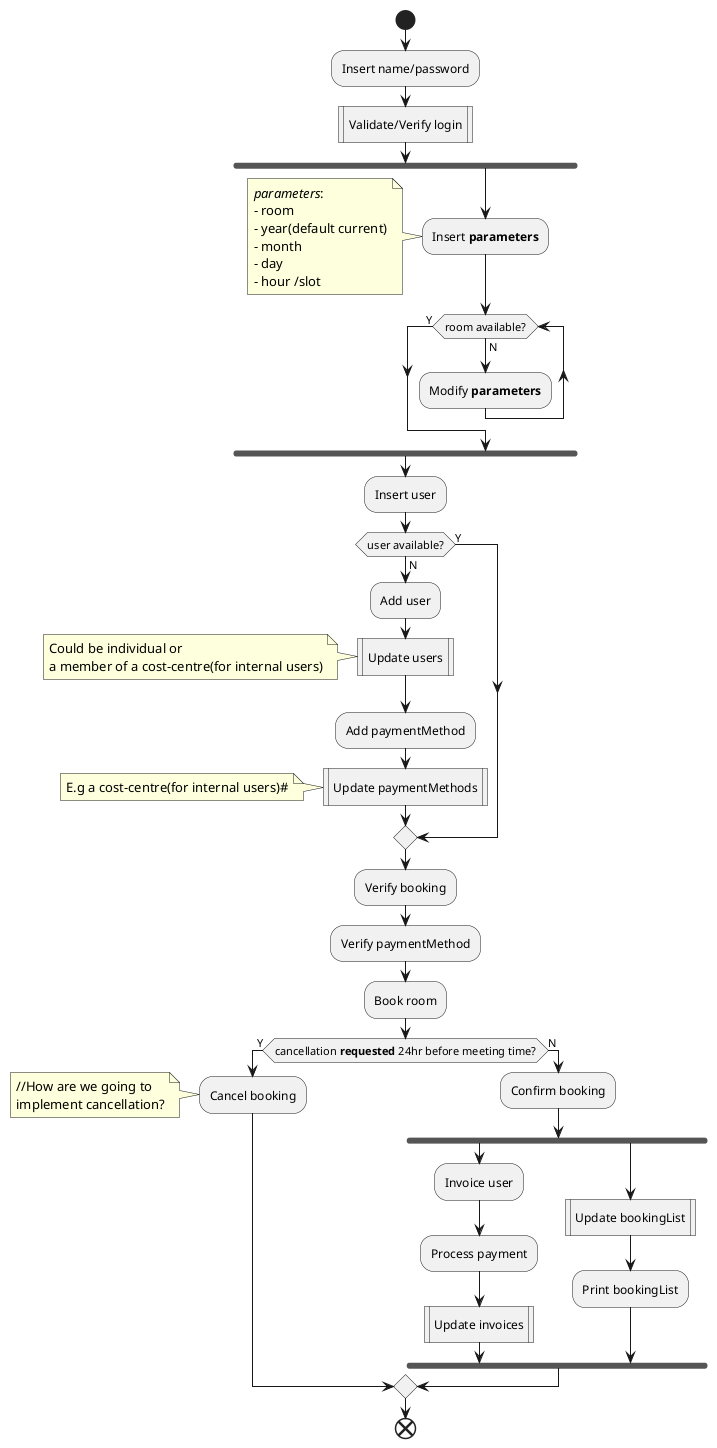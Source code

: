 @startuml


start
:Insert name/password;
:Validate/Verify login|

fork
:Insert **parameters**;
    note left
    //parameters//:
    - room
    - year(default current)
    - month
    - day
    - hour /slot
    end note

while (room available?) is (N)
:Modify **parameters**;
end while(Y)
end fork

:Insert user;
    if (user available?)then(N)
    :Add user;
    :Update users|
        note left
        Could be individual or
        a member of a cost-centre(for internal users)
        end note
    :Add paymentMethod;
    :Update paymentMethods|
        note left
        E.g a cost-centre(for internal users)#
        end note
    else(Y)
    endif

:Verify booking;
:Verify paymentMethod;
:Book room;

    if (cancellation **requested** 24hr before meeting time?) then (Y)
    :Cancel booking;
            note left
            //How are we going to
            implement cancellation?
            end note
    else (N)
    :Confirm booking;
        fork
            :Invoice user;
            :Process payment;
            :Update invoices|
        fork again
            :Update bookingList|
            :Print bookingList;
        end fork
    endif
end
@enduml